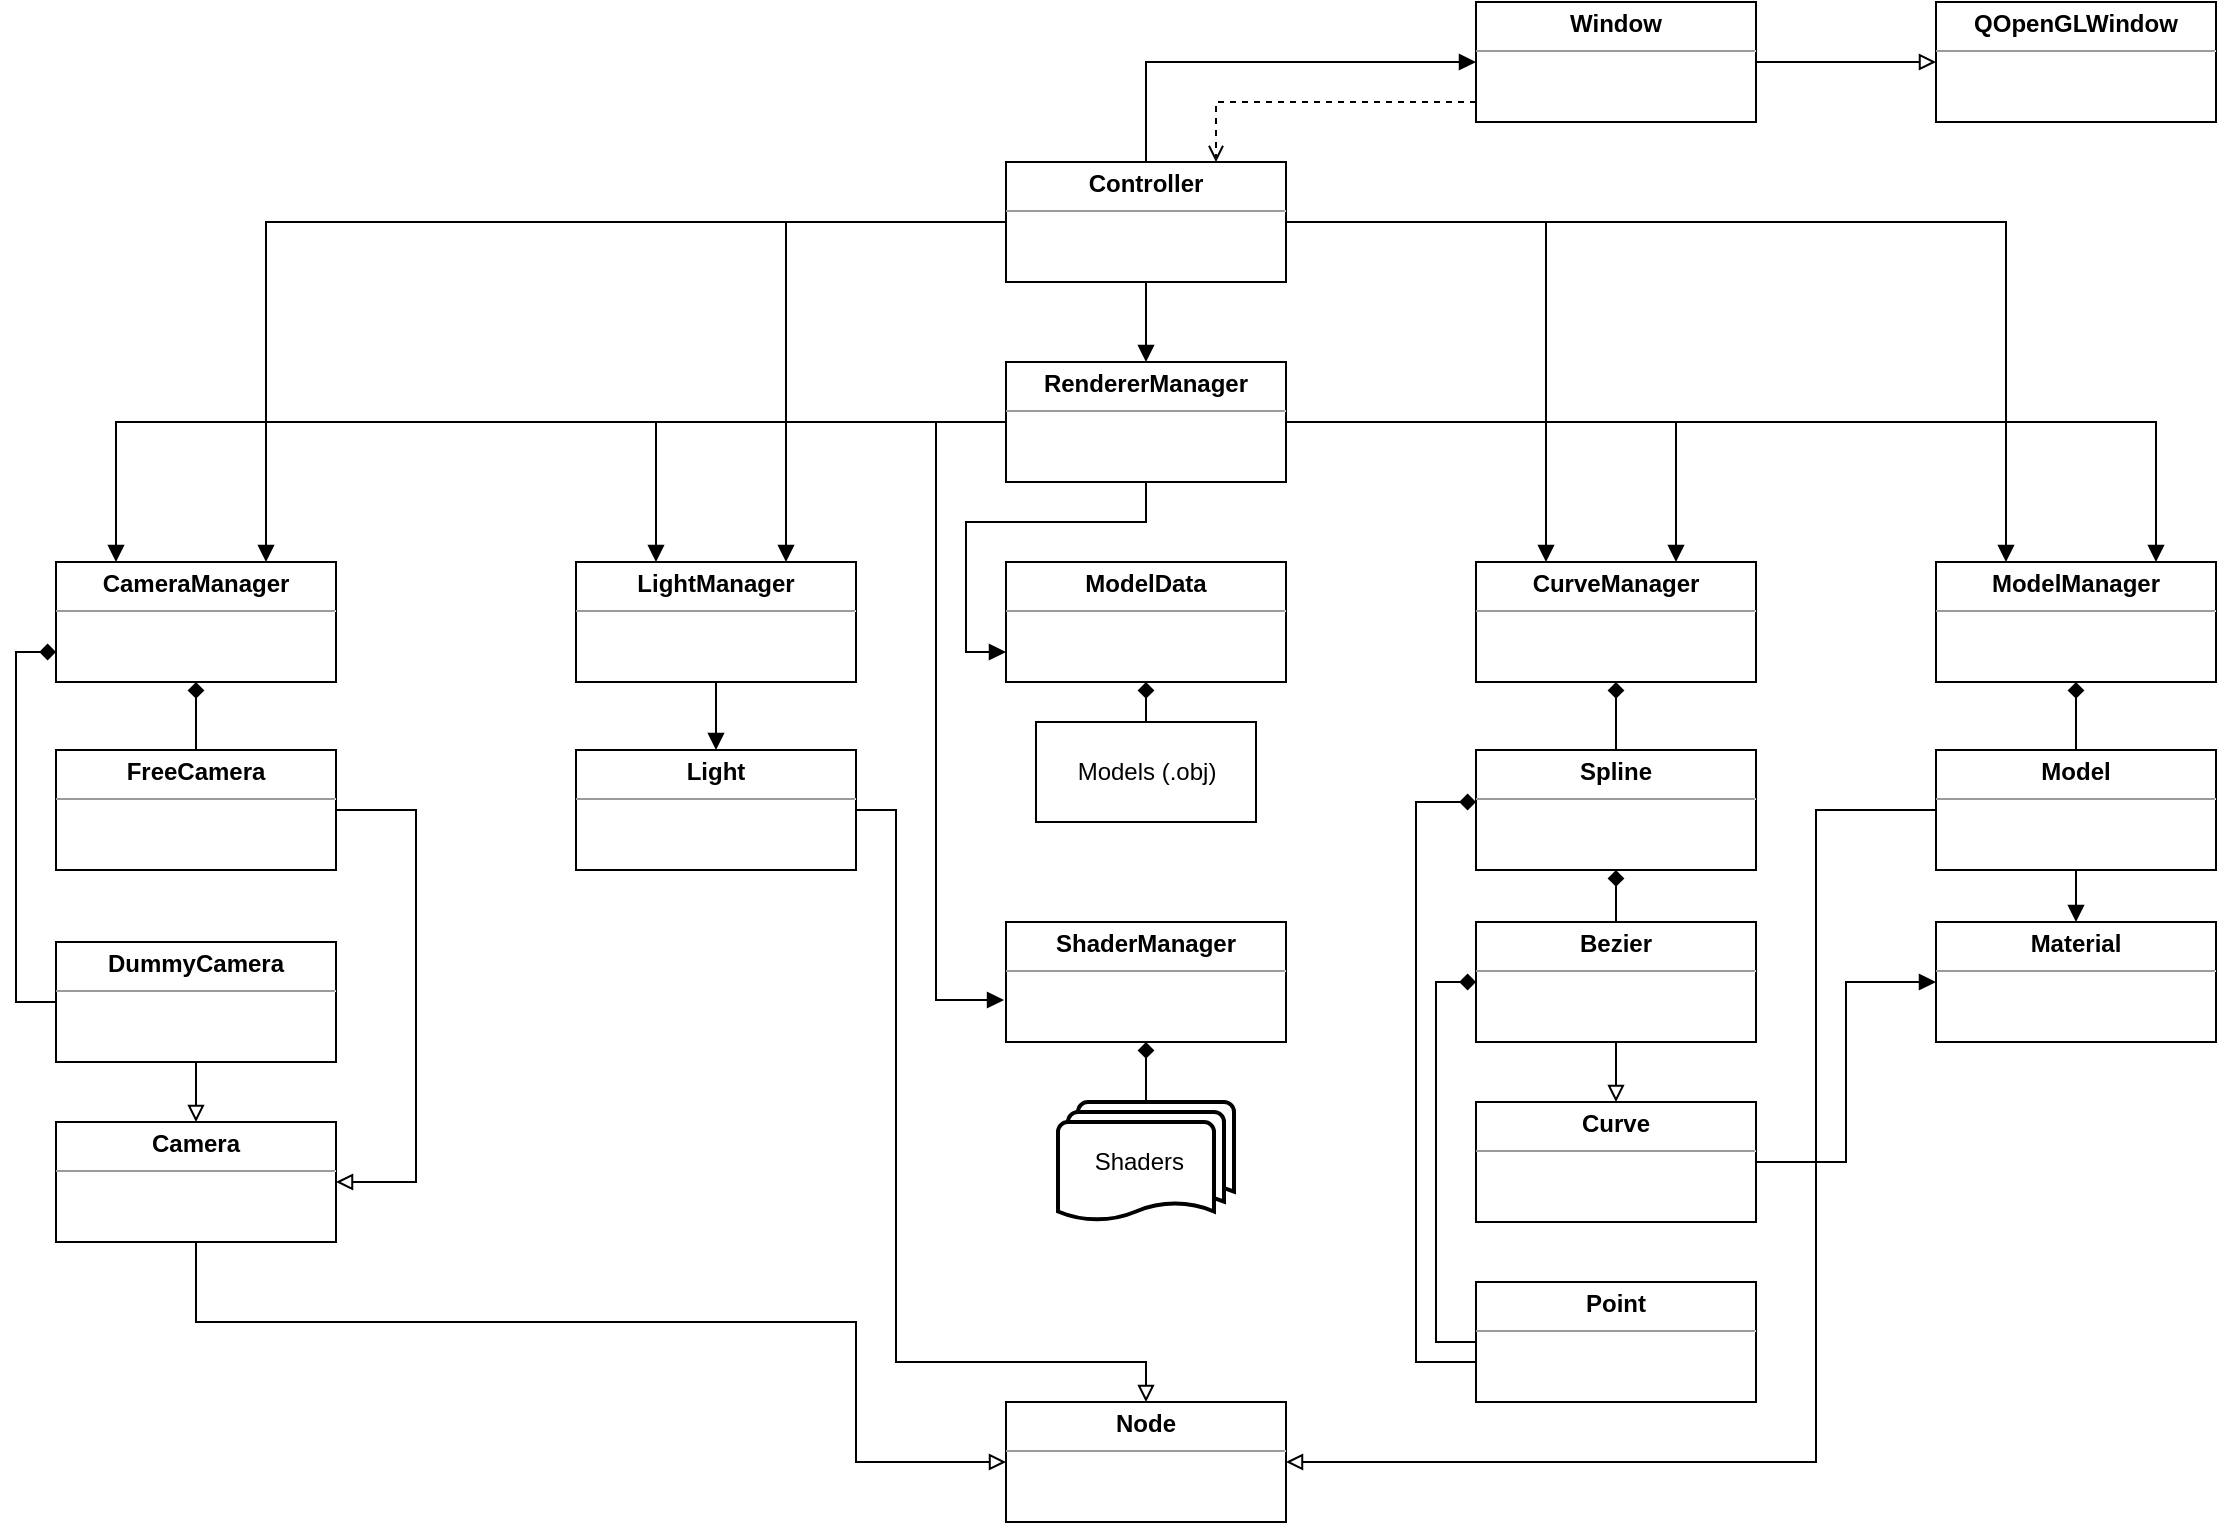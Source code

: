 <mxfile version="20.2.3" type="device"><diagram id="GM99jx9wQHRKzTfztgIq" name="Page-1"><mxGraphModel dx="1422" dy="697" grid="1" gridSize="10" guides="1" tooltips="1" connect="1" arrows="1" fold="1" page="1" pageScale="1" pageWidth="1169" pageHeight="827" math="0" shadow="0"><root><mxCell id="0"/><mxCell id="1" parent="0"/><mxCell id="d109WHA6oSPCBUzABsdB-7" style="edgeStyle=orthogonalEdgeStyle;rounded=0;orthogonalLoop=1;jettySize=auto;html=1;endArrow=block;endFill=1;" edge="1" parent="1" source="d109WHA6oSPCBUzABsdB-4"><mxGeometry relative="1" as="geometry"><mxPoint x="750" y="70" as="targetPoint"/><Array as="points"><mxPoint x="710" y="70"/><mxPoint x="710" y="70"/></Array></mxGeometry></mxCell><mxCell id="d109WHA6oSPCBUzABsdB-23" style="edgeStyle=orthogonalEdgeStyle;rounded=0;orthogonalLoop=1;jettySize=auto;html=1;entryX=0.5;entryY=0;entryDx=0;entryDy=0;endArrow=block;endFill=1;" edge="1" parent="1" source="d109WHA6oSPCBUzABsdB-4" target="d109WHA6oSPCBUzABsdB-18"><mxGeometry relative="1" as="geometry"/></mxCell><mxCell id="d109WHA6oSPCBUzABsdB-24" style="edgeStyle=orthogonalEdgeStyle;rounded=0;orthogonalLoop=1;jettySize=auto;html=1;entryX=0.75;entryY=0;entryDx=0;entryDy=0;endArrow=block;endFill=1;" edge="1" parent="1" source="d109WHA6oSPCBUzABsdB-4" target="d109WHA6oSPCBUzABsdB-14"><mxGeometry relative="1" as="geometry"/></mxCell><mxCell id="d109WHA6oSPCBUzABsdB-25" style="edgeStyle=orthogonalEdgeStyle;rounded=0;orthogonalLoop=1;jettySize=auto;html=1;entryX=0.75;entryY=0;entryDx=0;entryDy=0;endArrow=block;endFill=1;" edge="1" parent="1" source="d109WHA6oSPCBUzABsdB-4" target="d109WHA6oSPCBUzABsdB-13"><mxGeometry relative="1" as="geometry"/></mxCell><mxCell id="d109WHA6oSPCBUzABsdB-28" style="edgeStyle=orthogonalEdgeStyle;rounded=0;orthogonalLoop=1;jettySize=auto;html=1;entryX=0.25;entryY=0;entryDx=0;entryDy=0;endArrow=block;endFill=1;" edge="1" parent="1" source="d109WHA6oSPCBUzABsdB-4" target="d109WHA6oSPCBUzABsdB-16"><mxGeometry relative="1" as="geometry"/></mxCell><mxCell id="d109WHA6oSPCBUzABsdB-29" style="edgeStyle=orthogonalEdgeStyle;rounded=0;orthogonalLoop=1;jettySize=auto;html=1;entryX=0.25;entryY=0;entryDx=0;entryDy=0;endArrow=block;endFill=1;" edge="1" parent="1" source="d109WHA6oSPCBUzABsdB-4" target="d109WHA6oSPCBUzABsdB-15"><mxGeometry relative="1" as="geometry"/></mxCell><mxCell id="d109WHA6oSPCBUzABsdB-4" value="&lt;p style=&quot;margin:0px;margin-top:4px;text-align:center;&quot;&gt;&lt;b&gt;Controller&lt;/b&gt;&lt;/p&gt;&lt;hr size=&quot;1&quot;&gt;&lt;div style=&quot;height:2px;&quot;&gt;&lt;/div&gt;" style="verticalAlign=top;align=left;overflow=fill;fontSize=12;fontFamily=Helvetica;html=1;" vertex="1" parent="1"><mxGeometry x="515" y="120" width="140" height="60" as="geometry"/></mxCell><mxCell id="d109WHA6oSPCBUzABsdB-8" style="edgeStyle=orthogonalEdgeStyle;rounded=0;orthogonalLoop=1;jettySize=auto;html=1;entryX=0;entryY=0.5;entryDx=0;entryDy=0;endArrow=block;endFill=0;" edge="1" parent="1" source="d109WHA6oSPCBUzABsdB-5" target="d109WHA6oSPCBUzABsdB-6"><mxGeometry relative="1" as="geometry"/></mxCell><mxCell id="d109WHA6oSPCBUzABsdB-27" style="edgeStyle=orthogonalEdgeStyle;rounded=0;orthogonalLoop=1;jettySize=auto;html=1;entryX=0.75;entryY=0;entryDx=0;entryDy=0;endArrow=open;endFill=0;dashed=1;" edge="1" parent="1" source="d109WHA6oSPCBUzABsdB-5" target="d109WHA6oSPCBUzABsdB-4"><mxGeometry relative="1" as="geometry"><Array as="points"><mxPoint x="620" y="90"/></Array></mxGeometry></mxCell><mxCell id="d109WHA6oSPCBUzABsdB-5" value="&lt;p style=&quot;margin:0px;margin-top:4px;text-align:center;&quot;&gt;&lt;b&gt;Window&lt;/b&gt;&lt;/p&gt;&lt;hr size=&quot;1&quot;&gt;&lt;div style=&quot;height:2px;&quot;&gt;&lt;/div&gt;" style="verticalAlign=top;align=left;overflow=fill;fontSize=12;fontFamily=Helvetica;html=1;" vertex="1" parent="1"><mxGeometry x="750" y="40" width="140" height="60" as="geometry"/></mxCell><mxCell id="d109WHA6oSPCBUzABsdB-6" value="&lt;p style=&quot;margin:0px;margin-top:4px;text-align:center;&quot;&gt;&lt;b&gt;QOpenGLWindow&lt;/b&gt;&lt;br&gt;&lt;/p&gt;&lt;hr size=&quot;1&quot;&gt;&lt;div style=&quot;height:2px;&quot;&gt;&lt;/div&gt;" style="verticalAlign=top;align=left;overflow=fill;fontSize=12;fontFamily=Helvetica;html=1;" vertex="1" parent="1"><mxGeometry x="980" y="40" width="140" height="60" as="geometry"/></mxCell><mxCell id="d109WHA6oSPCBUzABsdB-13" value="&lt;p style=&quot;margin:0px;margin-top:4px;text-align:center;&quot;&gt;&lt;b&gt;CameraManager&lt;/b&gt;&lt;/p&gt;&lt;hr size=&quot;1&quot;&gt;&lt;div style=&quot;height:2px;&quot;&gt;&lt;/div&gt;" style="verticalAlign=top;align=left;overflow=fill;fontSize=12;fontFamily=Helvetica;html=1;" vertex="1" parent="1"><mxGeometry x="40" y="320" width="140" height="60" as="geometry"/></mxCell><mxCell id="d109WHA6oSPCBUzABsdB-45" value="" style="edgeStyle=orthogonalEdgeStyle;rounded=0;orthogonalLoop=1;jettySize=auto;html=1;endArrow=block;endFill=1;" edge="1" parent="1" source="d109WHA6oSPCBUzABsdB-14" target="d109WHA6oSPCBUzABsdB-42"><mxGeometry relative="1" as="geometry"/></mxCell><mxCell id="d109WHA6oSPCBUzABsdB-14" value="&lt;p style=&quot;margin:0px;margin-top:4px;text-align:center;&quot;&gt;&lt;b&gt;LightManager&lt;/b&gt;&lt;/p&gt;&lt;hr size=&quot;1&quot;&gt;&lt;div style=&quot;height:2px;&quot;&gt;&lt;/div&gt;" style="verticalAlign=top;align=left;overflow=fill;fontSize=12;fontFamily=Helvetica;html=1;" vertex="1" parent="1"><mxGeometry x="300" y="320" width="140" height="60" as="geometry"/></mxCell><mxCell id="d109WHA6oSPCBUzABsdB-15" value="&lt;p style=&quot;margin:0px;margin-top:4px;text-align:center;&quot;&gt;&lt;b&gt;ModelManager&lt;/b&gt;&lt;/p&gt;&lt;hr size=&quot;1&quot;&gt;&lt;div style=&quot;height:2px;&quot;&gt;&lt;/div&gt;" style="verticalAlign=top;align=left;overflow=fill;fontSize=12;fontFamily=Helvetica;html=1;" vertex="1" parent="1"><mxGeometry x="980" y="320" width="140" height="60" as="geometry"/></mxCell><mxCell id="d109WHA6oSPCBUzABsdB-16" value="&lt;p style=&quot;margin:0px;margin-top:4px;text-align:center;&quot;&gt;&lt;b&gt;CurveManager&lt;/b&gt;&lt;/p&gt;&lt;hr size=&quot;1&quot;&gt;&lt;div style=&quot;height:2px;&quot;&gt;&lt;/div&gt;" style="verticalAlign=top;align=left;overflow=fill;fontSize=12;fontFamily=Helvetica;html=1;" vertex="1" parent="1"><mxGeometry x="750" y="320" width="140" height="60" as="geometry"/></mxCell><mxCell id="d109WHA6oSPCBUzABsdB-19" style="edgeStyle=orthogonalEdgeStyle;rounded=0;orthogonalLoop=1;jettySize=auto;html=1;endArrow=block;endFill=1;" edge="1" parent="1" source="d109WHA6oSPCBUzABsdB-18" target="d109WHA6oSPCBUzABsdB-16"><mxGeometry relative="1" as="geometry"><Array as="points"><mxPoint x="850" y="250"/></Array></mxGeometry></mxCell><mxCell id="d109WHA6oSPCBUzABsdB-20" style="edgeStyle=orthogonalEdgeStyle;rounded=0;orthogonalLoop=1;jettySize=auto;html=1;endArrow=block;endFill=1;" edge="1" parent="1" source="d109WHA6oSPCBUzABsdB-18" target="d109WHA6oSPCBUzABsdB-15"><mxGeometry relative="1" as="geometry"><Array as="points"><mxPoint x="1090" y="250"/></Array></mxGeometry></mxCell><mxCell id="d109WHA6oSPCBUzABsdB-21" style="edgeStyle=orthogonalEdgeStyle;rounded=0;orthogonalLoop=1;jettySize=auto;html=1;endArrow=block;endFill=1;" edge="1" parent="1" source="d109WHA6oSPCBUzABsdB-18" target="d109WHA6oSPCBUzABsdB-14"><mxGeometry relative="1" as="geometry"><Array as="points"><mxPoint x="340" y="250"/></Array></mxGeometry></mxCell><mxCell id="d109WHA6oSPCBUzABsdB-22" style="edgeStyle=orthogonalEdgeStyle;rounded=0;orthogonalLoop=1;jettySize=auto;html=1;endArrow=block;endFill=1;" edge="1" parent="1" source="d109WHA6oSPCBUzABsdB-18" target="d109WHA6oSPCBUzABsdB-13"><mxGeometry relative="1" as="geometry"><Array as="points"><mxPoint x="70" y="250"/></Array></mxGeometry></mxCell><mxCell id="d109WHA6oSPCBUzABsdB-48" style="edgeStyle=orthogonalEdgeStyle;rounded=0;orthogonalLoop=1;jettySize=auto;html=1;entryX=0;entryY=0.75;entryDx=0;entryDy=0;endArrow=block;endFill=1;" edge="1" parent="1" source="d109WHA6oSPCBUzABsdB-18" target="d109WHA6oSPCBUzABsdB-46"><mxGeometry relative="1" as="geometry"/></mxCell><mxCell id="d109WHA6oSPCBUzABsdB-54" style="edgeStyle=orthogonalEdgeStyle;rounded=0;orthogonalLoop=1;jettySize=auto;html=1;entryX=-0.007;entryY=0.65;entryDx=0;entryDy=0;entryPerimeter=0;endArrow=block;endFill=1;" edge="1" parent="1" source="d109WHA6oSPCBUzABsdB-18" target="d109WHA6oSPCBUzABsdB-47"><mxGeometry relative="1" as="geometry"><Array as="points"><mxPoint x="480" y="250"/><mxPoint x="480" y="539"/></Array></mxGeometry></mxCell><mxCell id="d109WHA6oSPCBUzABsdB-18" value="&lt;p style=&quot;margin:0px;margin-top:4px;text-align:center;&quot;&gt;&lt;b&gt;RendererManager&lt;/b&gt;&lt;/p&gt;&lt;hr size=&quot;1&quot;&gt;&lt;div style=&quot;height:2px;&quot;&gt;&lt;/div&gt;" style="verticalAlign=top;align=left;overflow=fill;fontSize=12;fontFamily=Helvetica;html=1;" vertex="1" parent="1"><mxGeometry x="515" y="220" width="140" height="60" as="geometry"/></mxCell><mxCell id="d109WHA6oSPCBUzABsdB-34" style="edgeStyle=orthogonalEdgeStyle;rounded=0;orthogonalLoop=1;jettySize=auto;html=1;entryX=0.5;entryY=1;entryDx=0;entryDy=0;endArrow=diamond;endFill=1;" edge="1" parent="1" source="d109WHA6oSPCBUzABsdB-30" target="d109WHA6oSPCBUzABsdB-13"><mxGeometry relative="1" as="geometry"/></mxCell><mxCell id="d109WHA6oSPCBUzABsdB-40" style="edgeStyle=orthogonalEdgeStyle;rounded=0;orthogonalLoop=1;jettySize=auto;html=1;entryX=1;entryY=0.5;entryDx=0;entryDy=0;endArrow=block;endFill=0;" edge="1" parent="1" source="d109WHA6oSPCBUzABsdB-30" target="d109WHA6oSPCBUzABsdB-36"><mxGeometry relative="1" as="geometry"><Array as="points"><mxPoint x="220" y="444"/><mxPoint x="220" y="630"/></Array></mxGeometry></mxCell><mxCell id="d109WHA6oSPCBUzABsdB-30" value="&lt;p style=&quot;margin:0px;margin-top:4px;text-align:center;&quot;&gt;&lt;b&gt;FreeCamera&lt;/b&gt;&lt;/p&gt;&lt;hr size=&quot;1&quot;&gt;&lt;div style=&quot;height:2px;&quot;&gt;&lt;/div&gt;" style="verticalAlign=top;align=left;overflow=fill;fontSize=12;fontFamily=Helvetica;html=1;" vertex="1" parent="1"><mxGeometry x="40" y="414" width="140" height="60" as="geometry"/></mxCell><mxCell id="d109WHA6oSPCBUzABsdB-35" style="edgeStyle=orthogonalEdgeStyle;rounded=0;orthogonalLoop=1;jettySize=auto;html=1;entryX=0;entryY=0.75;entryDx=0;entryDy=0;endArrow=diamond;endFill=1;" edge="1" parent="1" source="d109WHA6oSPCBUzABsdB-31" target="d109WHA6oSPCBUzABsdB-13"><mxGeometry relative="1" as="geometry"><Array as="points"><mxPoint x="20" y="540"/><mxPoint x="20" y="365"/></Array></mxGeometry></mxCell><mxCell id="d109WHA6oSPCBUzABsdB-81" value="" style="edgeStyle=orthogonalEdgeStyle;rounded=0;orthogonalLoop=1;jettySize=auto;html=1;startArrow=none;startFill=0;endArrow=block;endFill=0;" edge="1" parent="1" source="d109WHA6oSPCBUzABsdB-31" target="d109WHA6oSPCBUzABsdB-36"><mxGeometry relative="1" as="geometry"/></mxCell><mxCell id="d109WHA6oSPCBUzABsdB-31" value="&lt;p style=&quot;margin:0px;margin-top:4px;text-align:center;&quot;&gt;&lt;b&gt;DummyCamera&lt;/b&gt;&lt;/p&gt;&lt;hr size=&quot;1&quot;&gt;&lt;div style=&quot;height:2px;&quot;&gt;&lt;/div&gt;" style="verticalAlign=top;align=left;overflow=fill;fontSize=12;fontFamily=Helvetica;html=1;" vertex="1" parent="1"><mxGeometry x="40" y="510" width="140" height="60" as="geometry"/></mxCell><mxCell id="d109WHA6oSPCBUzABsdB-70" style="edgeStyle=orthogonalEdgeStyle;rounded=0;orthogonalLoop=1;jettySize=auto;html=1;startArrow=none;startFill=0;endArrow=block;endFill=0;" edge="1" parent="1" source="d109WHA6oSPCBUzABsdB-36" target="d109WHA6oSPCBUzABsdB-55"><mxGeometry relative="1" as="geometry"><Array as="points"><mxPoint x="110" y="700"/><mxPoint x="440" y="700"/><mxPoint x="440" y="770"/></Array></mxGeometry></mxCell><mxCell id="d109WHA6oSPCBUzABsdB-36" value="&lt;p style=&quot;margin:0px;margin-top:4px;text-align:center;&quot;&gt;&lt;b&gt;Camera&lt;/b&gt;&lt;/p&gt;&lt;hr size=&quot;1&quot;&gt;&lt;div style=&quot;height:2px;&quot;&gt;&lt;/div&gt;" style="verticalAlign=top;align=left;overflow=fill;fontSize=12;fontFamily=Helvetica;html=1;" vertex="1" parent="1"><mxGeometry x="40" y="600" width="140" height="60" as="geometry"/></mxCell><mxCell id="d109WHA6oSPCBUzABsdB-73" style="edgeStyle=orthogonalEdgeStyle;rounded=0;orthogonalLoop=1;jettySize=auto;html=1;startArrow=none;startFill=0;endArrow=block;endFill=0;" edge="1" parent="1" source="d109WHA6oSPCBUzABsdB-42" target="d109WHA6oSPCBUzABsdB-55"><mxGeometry relative="1" as="geometry"><Array as="points"><mxPoint x="460" y="444"/><mxPoint x="460" y="720"/><mxPoint x="585" y="720"/></Array></mxGeometry></mxCell><mxCell id="d109WHA6oSPCBUzABsdB-42" value="&lt;p style=&quot;margin:0px;margin-top:4px;text-align:center;&quot;&gt;&lt;b&gt;Light&lt;/b&gt;&lt;/p&gt;&lt;hr size=&quot;1&quot;&gt;&lt;div style=&quot;height:2px;&quot;&gt;&lt;/div&gt;" style="verticalAlign=top;align=left;overflow=fill;fontSize=12;fontFamily=Helvetica;html=1;" vertex="1" parent="1"><mxGeometry x="300" y="414" width="140" height="60" as="geometry"/></mxCell><mxCell id="d109WHA6oSPCBUzABsdB-46" value="&lt;p style=&quot;margin:0px;margin-top:4px;text-align:center;&quot;&gt;&lt;b&gt;ModelData&lt;/b&gt;&lt;/p&gt;&lt;hr size=&quot;1&quot;&gt;&lt;div style=&quot;height:2px;&quot;&gt;&lt;/div&gt;" style="verticalAlign=top;align=left;overflow=fill;fontSize=12;fontFamily=Helvetica;html=1;" vertex="1" parent="1"><mxGeometry x="515" y="320" width="140" height="60" as="geometry"/></mxCell><mxCell id="d109WHA6oSPCBUzABsdB-47" value="&lt;p style=&quot;margin:0px;margin-top:4px;text-align:center;&quot;&gt;&lt;b&gt;ShaderManager&lt;/b&gt;&lt;/p&gt;&lt;hr size=&quot;1&quot;&gt;&lt;div style=&quot;height:2px;&quot;&gt;&lt;/div&gt;" style="verticalAlign=top;align=left;overflow=fill;fontSize=12;fontFamily=Helvetica;html=1;" vertex="1" parent="1"><mxGeometry x="515" y="500" width="140" height="60" as="geometry"/></mxCell><mxCell id="d109WHA6oSPCBUzABsdB-53" style="edgeStyle=orthogonalEdgeStyle;rounded=0;orthogonalLoop=1;jettySize=auto;html=1;entryX=0.5;entryY=1;entryDx=0;entryDy=0;endArrow=diamond;endFill=1;" edge="1" parent="1" source="d109WHA6oSPCBUzABsdB-50" target="d109WHA6oSPCBUzABsdB-47"><mxGeometry relative="1" as="geometry"/></mxCell><mxCell id="d109WHA6oSPCBUzABsdB-50" value="Shaders&amp;nbsp;&amp;nbsp;" style="strokeWidth=2;html=1;shape=mxgraph.flowchart.multi-document;whiteSpace=wrap;" vertex="1" parent="1"><mxGeometry x="541" y="590" width="88" height="60" as="geometry"/></mxCell><mxCell id="d109WHA6oSPCBUzABsdB-52" style="edgeStyle=orthogonalEdgeStyle;rounded=0;orthogonalLoop=1;jettySize=auto;html=1;entryX=0.5;entryY=1;entryDx=0;entryDy=0;endArrow=diamond;endFill=1;" edge="1" parent="1" source="d109WHA6oSPCBUzABsdB-51" target="d109WHA6oSPCBUzABsdB-46"><mxGeometry relative="1" as="geometry"/></mxCell><mxCell id="d109WHA6oSPCBUzABsdB-51" value="Models (.obj)" style="html=1;" vertex="1" parent="1"><mxGeometry x="530" y="400" width="110" height="50" as="geometry"/></mxCell><mxCell id="d109WHA6oSPCBUzABsdB-55" value="&lt;p style=&quot;margin:0px;margin-top:4px;text-align:center;&quot;&gt;&lt;b&gt;Node&lt;/b&gt;&lt;/p&gt;&lt;hr size=&quot;1&quot;&gt;&lt;div style=&quot;height:2px;&quot;&gt;&lt;/div&gt;" style="verticalAlign=top;align=left;overflow=fill;fontSize=12;fontFamily=Helvetica;html=1;" vertex="1" parent="1"><mxGeometry x="515" y="740" width="140" height="60" as="geometry"/></mxCell><mxCell id="d109WHA6oSPCBUzABsdB-68" style="edgeStyle=orthogonalEdgeStyle;rounded=0;orthogonalLoop=1;jettySize=auto;html=1;entryX=0.5;entryY=0;entryDx=0;entryDy=0;startArrow=none;startFill=0;endArrow=block;endFill=1;" edge="1" parent="1" source="d109WHA6oSPCBUzABsdB-56" target="d109WHA6oSPCBUzABsdB-62"><mxGeometry relative="1" as="geometry"/></mxCell><mxCell id="d109WHA6oSPCBUzABsdB-69" style="edgeStyle=orthogonalEdgeStyle;rounded=0;orthogonalLoop=1;jettySize=auto;html=1;entryX=0.5;entryY=1;entryDx=0;entryDy=0;startArrow=none;startFill=0;endArrow=diamond;endFill=1;" edge="1" parent="1" source="d109WHA6oSPCBUzABsdB-56" target="d109WHA6oSPCBUzABsdB-15"><mxGeometry relative="1" as="geometry"/></mxCell><mxCell id="d109WHA6oSPCBUzABsdB-72" style="edgeStyle=orthogonalEdgeStyle;rounded=0;orthogonalLoop=1;jettySize=auto;html=1;startArrow=none;startFill=0;endArrow=block;endFill=0;entryX=1;entryY=0.5;entryDx=0;entryDy=0;" edge="1" parent="1" source="d109WHA6oSPCBUzABsdB-56" target="d109WHA6oSPCBUzABsdB-55"><mxGeometry relative="1" as="geometry"><mxPoint x="690" y="770" as="targetPoint"/><Array as="points"><mxPoint x="920" y="444"/><mxPoint x="920" y="770"/></Array></mxGeometry></mxCell><mxCell id="d109WHA6oSPCBUzABsdB-56" value="&lt;p style=&quot;margin:0px;margin-top:4px;text-align:center;&quot;&gt;&lt;span&gt;Model&lt;/span&gt;&lt;/p&gt;&lt;hr size=&quot;1&quot;&gt;&lt;div style=&quot;height:2px;&quot;&gt;&lt;/div&gt;" style="verticalAlign=top;align=left;overflow=fill;fontSize=12;fontFamily=Helvetica;html=1;fontStyle=1" vertex="1" parent="1"><mxGeometry x="980" y="414" width="140" height="60" as="geometry"/></mxCell><mxCell id="d109WHA6oSPCBUzABsdB-60" value="" style="edgeStyle=orthogonalEdgeStyle;rounded=0;orthogonalLoop=1;jettySize=auto;html=1;endArrow=diamond;endFill=1;" edge="1" parent="1" source="d109WHA6oSPCBUzABsdB-57" target="d109WHA6oSPCBUzABsdB-58"><mxGeometry relative="1" as="geometry"/></mxCell><mxCell id="d109WHA6oSPCBUzABsdB-63" value="" style="edgeStyle=orthogonalEdgeStyle;rounded=0;orthogonalLoop=1;jettySize=auto;html=1;endArrow=block;endFill=0;" edge="1" parent="1" source="d109WHA6oSPCBUzABsdB-57" target="d109WHA6oSPCBUzABsdB-61"><mxGeometry relative="1" as="geometry"/></mxCell><mxCell id="d109WHA6oSPCBUzABsdB-57" value="&lt;p style=&quot;margin:0px;margin-top:4px;text-align:center;&quot;&gt;&lt;b&gt;Bezier&lt;/b&gt;&lt;/p&gt;&lt;hr size=&quot;1&quot;&gt;&lt;div style=&quot;height:2px;&quot;&gt;&lt;/div&gt;" style="verticalAlign=top;align=left;overflow=fill;fontSize=12;fontFamily=Helvetica;html=1;" vertex="1" parent="1"><mxGeometry x="750" y="500" width="140" height="60" as="geometry"/></mxCell><mxCell id="d109WHA6oSPCBUzABsdB-59" value="" style="edgeStyle=orthogonalEdgeStyle;rounded=0;orthogonalLoop=1;jettySize=auto;html=1;endArrow=diamond;endFill=1;" edge="1" parent="1" source="d109WHA6oSPCBUzABsdB-58" target="d109WHA6oSPCBUzABsdB-16"><mxGeometry relative="1" as="geometry"/></mxCell><mxCell id="d109WHA6oSPCBUzABsdB-58" value="&lt;p style=&quot;margin:0px;margin-top:4px;text-align:center;&quot;&gt;&lt;b&gt;Spline&lt;/b&gt;&lt;/p&gt;&lt;hr size=&quot;1&quot;&gt;&lt;div style=&quot;height:2px;&quot;&gt;&lt;/div&gt;" style="verticalAlign=top;align=left;overflow=fill;fontSize=12;fontFamily=Helvetica;html=1;" vertex="1" parent="1"><mxGeometry x="750" y="414" width="140" height="60" as="geometry"/></mxCell><mxCell id="d109WHA6oSPCBUzABsdB-67" style="edgeStyle=orthogonalEdgeStyle;rounded=0;orthogonalLoop=1;jettySize=auto;html=1;entryX=0;entryY=0.5;entryDx=0;entryDy=0;endArrow=block;endFill=1;" edge="1" parent="1" source="d109WHA6oSPCBUzABsdB-61" target="d109WHA6oSPCBUzABsdB-62"><mxGeometry relative="1" as="geometry"/></mxCell><mxCell id="d109WHA6oSPCBUzABsdB-61" value="&lt;p style=&quot;margin:0px;margin-top:4px;text-align:center;&quot;&gt;&lt;b&gt;Curve&lt;/b&gt;&lt;/p&gt;&lt;hr size=&quot;1&quot;&gt;&lt;div style=&quot;height:2px;&quot;&gt;&lt;/div&gt;" style="verticalAlign=top;align=left;overflow=fill;fontSize=12;fontFamily=Helvetica;html=1;" vertex="1" parent="1"><mxGeometry x="750" y="590" width="140" height="60" as="geometry"/></mxCell><mxCell id="d109WHA6oSPCBUzABsdB-62" value="&lt;p style=&quot;margin:0px;margin-top:4px;text-align:center;&quot;&gt;&lt;b&gt;Material&lt;/b&gt;&lt;/p&gt;&lt;hr size=&quot;1&quot;&gt;&lt;div style=&quot;height:2px;&quot;&gt;&lt;/div&gt;" style="verticalAlign=top;align=left;overflow=fill;fontSize=12;fontFamily=Helvetica;html=1;" vertex="1" parent="1"><mxGeometry x="980" y="500" width="140" height="60" as="geometry"/></mxCell><mxCell id="d109WHA6oSPCBUzABsdB-79" style="edgeStyle=orthogonalEdgeStyle;rounded=0;orthogonalLoop=1;jettySize=auto;html=1;entryX=0;entryY=0.5;entryDx=0;entryDy=0;startArrow=none;startFill=0;endArrow=diamond;endFill=1;" edge="1" parent="1" source="d109WHA6oSPCBUzABsdB-74" target="d109WHA6oSPCBUzABsdB-57"><mxGeometry relative="1" as="geometry"><Array as="points"><mxPoint x="730" y="710"/><mxPoint x="730" y="530"/></Array></mxGeometry></mxCell><mxCell id="d109WHA6oSPCBUzABsdB-80" style="edgeStyle=orthogonalEdgeStyle;rounded=0;orthogonalLoop=1;jettySize=auto;html=1;entryX=0;entryY=0.433;entryDx=0;entryDy=0;entryPerimeter=0;startArrow=none;startFill=0;endArrow=diamond;endFill=1;" edge="1" parent="1" source="d109WHA6oSPCBUzABsdB-74" target="d109WHA6oSPCBUzABsdB-58"><mxGeometry relative="1" as="geometry"><Array as="points"><mxPoint x="720" y="720"/><mxPoint x="720" y="440"/></Array></mxGeometry></mxCell><mxCell id="d109WHA6oSPCBUzABsdB-74" value="&lt;p style=&quot;margin:0px;margin-top:4px;text-align:center;&quot;&gt;&lt;b&gt;Point&lt;/b&gt;&lt;/p&gt;&lt;hr size=&quot;1&quot;&gt;&lt;div style=&quot;height:2px;&quot;&gt;&lt;/div&gt;" style="verticalAlign=top;align=left;overflow=fill;fontSize=12;fontFamily=Helvetica;html=1;" vertex="1" parent="1"><mxGeometry x="750" y="680" width="140" height="60" as="geometry"/></mxCell></root></mxGraphModel></diagram></mxfile>
